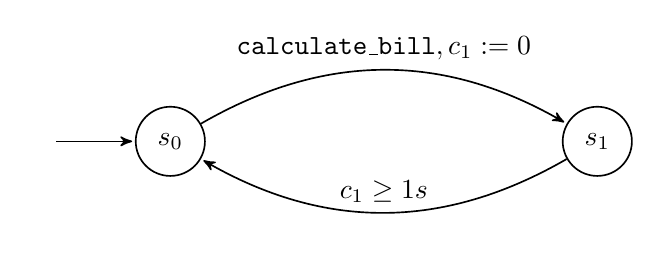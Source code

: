\newcommand{\ccc}{\texttt{get\_users}}
\begin{tikzpicture}[->,>=stealth',shorten >=1pt,auto,node distance=7cm, semithick]
	\node(start) {};
	\node[state] (S0) [right=0cm and 1cm of start]{$s_0$};
	\node[state] (S1) [right of=start] {$s_1$};

	\path[every node/.style={sloped,anchor=south,auto=false}]
	(start) edge node {} (S0)
	(S0) edge [bend left] node {$\texttt{calculate\_bill}, c_1 := 0$} (S1)
	(S1) edge [bend left] node {$c_1 \geq 1s$} (S0);
\end{tikzpicture}
